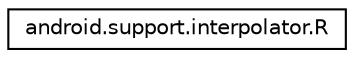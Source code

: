 digraph "Graphical Class Hierarchy"
{
 // LATEX_PDF_SIZE
  edge [fontname="Helvetica",fontsize="10",labelfontname="Helvetica",labelfontsize="10"];
  node [fontname="Helvetica",fontsize="10",shape=record];
  rankdir="LR";
  Node0 [label="android.support.interpolator.R",height=0.2,width=0.4,color="black", fillcolor="white", style="filled",URL="$classandroid_1_1support_1_1interpolator_1_1_r.html",tooltip=" "];
}
